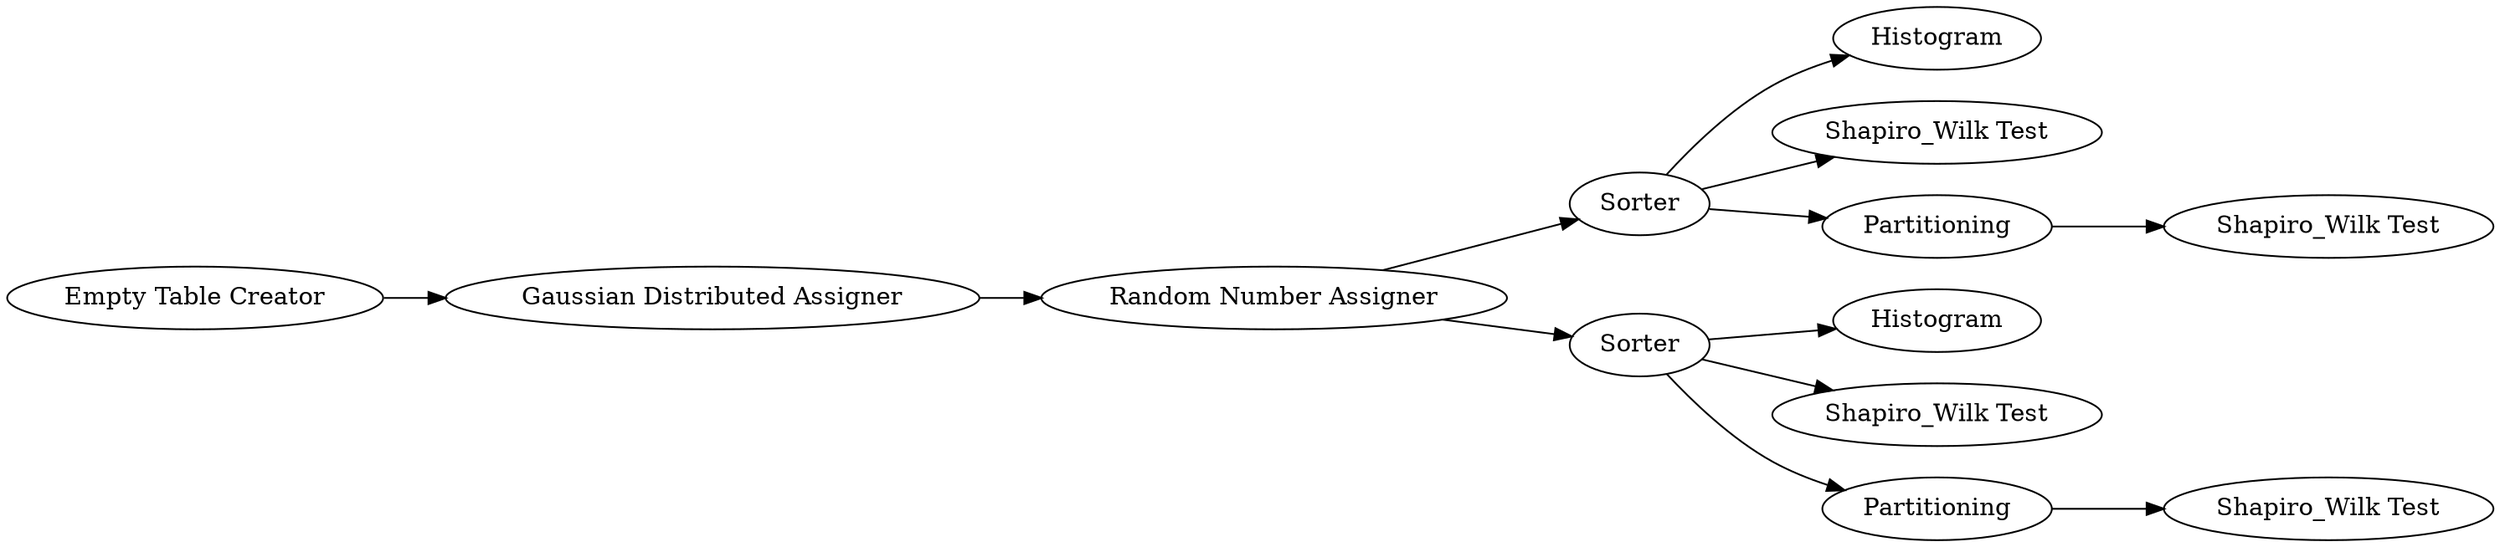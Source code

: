 digraph {
	1 [label="Empty Table Creator"]
	2 [label="Gaussian Distributed Assigner"]
	5 [label=Histogram]
	6 [label="Random Number Assigner"]
	7 [label=Sorter]
	8 [label=Histogram]
	9 [label="Shapiro_Wilk Test"]
	10 [label="Shapiro_Wilk Test"]
	11 [label=Partitioning]
	12 [label="Shapiro_Wilk Test"]
	13 [label=Partitioning]
	14 [label="Shapiro_Wilk Test"]
	19 [label=Sorter]
	1 -> 2
	2 -> 6
	6 -> 7
	6 -> 19
	7 -> 13
	7 -> 10
	7 -> 8
	11 -> 12
	13 -> 14
	19 -> 5
	19 -> 11
	19 -> 9
	rankdir=LR
}

